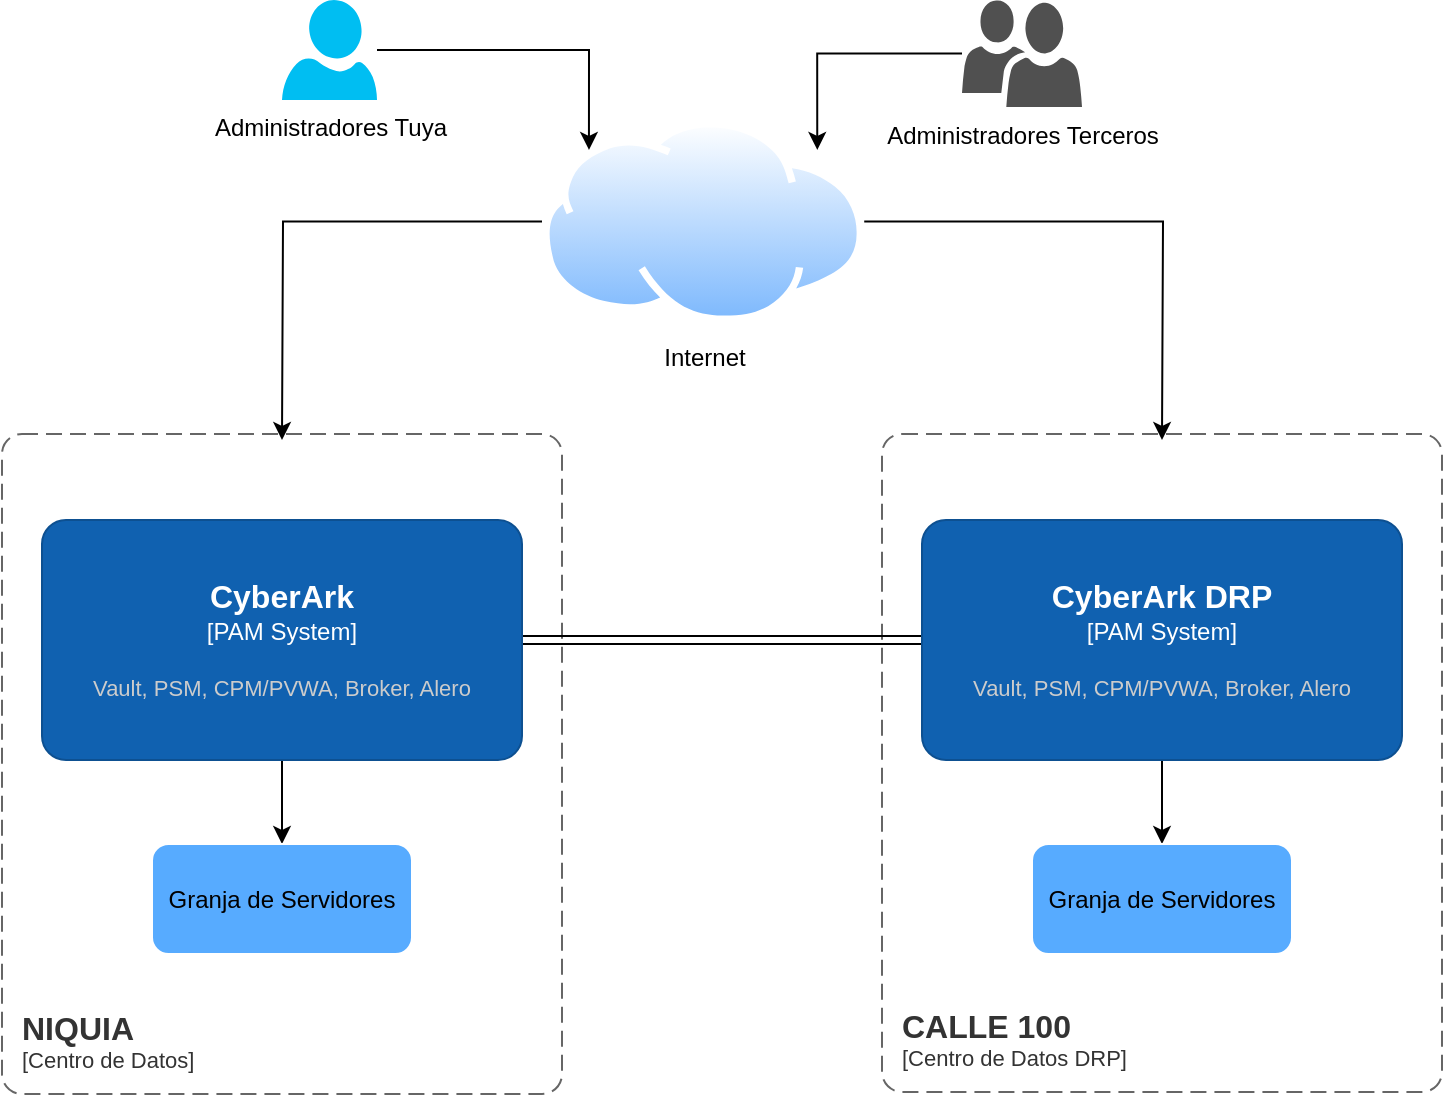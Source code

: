 <mxfile version="24.4.8" type="device">
  <diagram name="Página-1" id="BPDAZSUp_VcsSuV_Dy_n">
    <mxGraphModel dx="1034" dy="565" grid="0" gridSize="10" guides="1" tooltips="1" connect="1" arrows="1" fold="1" page="1" pageScale="1" pageWidth="827" pageHeight="1169" math="0" shadow="0">
      <root>
        <mxCell id="0" />
        <mxCell id="1" parent="0" />
        <object placeholders="1" c4Name="NIQUIA" c4Type="SystemScopeBoundary" c4Application="Centro de Datos" label="&lt;font style=&quot;font-size: 16px&quot;&gt;&lt;b&gt;&lt;div style=&quot;text-align: left&quot;&gt;%c4Name%&lt;/div&gt;&lt;/b&gt;&lt;/font&gt;&lt;div style=&quot;text-align: left&quot;&gt;[%c4Application%]&lt;/div&gt;" id="NDsPU6zunS6uXDpX5Iaf-1">
          <mxCell style="rounded=1;fontSize=11;whiteSpace=wrap;html=1;dashed=1;arcSize=20;fillColor=none;strokeColor=#666666;fontColor=#333333;labelBackgroundColor=none;align=left;verticalAlign=bottom;labelBorderColor=none;spacingTop=0;spacing=10;dashPattern=8 4;metaEdit=1;rotatable=0;perimeter=rectanglePerimeter;noLabel=0;labelPadding=0;allowArrows=0;connectable=0;expand=0;recursiveResize=0;editable=1;pointerEvents=0;absoluteArcSize=1;points=[[0.25,0,0],[0.5,0,0],[0.75,0,0],[1,0.25,0],[1,0.5,0],[1,0.75,0],[0.75,1,0],[0.5,1,0],[0.25,1,0],[0,0.75,0],[0,0.5,0],[0,0.25,0]];" parent="1" vertex="1">
            <mxGeometry x="80" y="307" width="280" height="330" as="geometry" />
          </mxCell>
        </object>
        <object placeholders="1" c4Name="CALLE 100 " c4Type="SystemScopeBoundary" c4Application="Centro de Datos DRP" label="&lt;font style=&quot;font-size: 16px&quot;&gt;&lt;b&gt;&lt;div style=&quot;text-align: left&quot;&gt;%c4Name%&lt;/div&gt;&lt;/b&gt;&lt;/font&gt;&lt;div style=&quot;text-align: left&quot;&gt;[%c4Application%]&lt;/div&gt;" id="NDsPU6zunS6uXDpX5Iaf-2">
          <mxCell style="rounded=1;fontSize=11;whiteSpace=wrap;html=1;dashed=1;arcSize=20;fillColor=none;strokeColor=#666666;fontColor=#333333;labelBackgroundColor=none;align=left;verticalAlign=bottom;labelBorderColor=none;spacingTop=0;spacing=10;dashPattern=8 4;metaEdit=1;rotatable=0;perimeter=rectanglePerimeter;noLabel=0;labelPadding=0;allowArrows=0;connectable=0;expand=0;recursiveResize=0;editable=1;pointerEvents=0;absoluteArcSize=1;points=[[0.25,0,0],[0.5,0,0],[0.75,0,0],[1,0.25,0],[1,0.5,0],[1,0.75,0],[0.75,1,0],[0.5,1,0],[0.25,1,0],[0,0.75,0],[0,0.5,0],[0,0.25,0]];" parent="1" vertex="1">
            <mxGeometry x="520" y="307" width="280" height="329" as="geometry" />
          </mxCell>
        </object>
        <mxCell id="NDsPU6zunS6uXDpX5Iaf-6" style="edgeStyle=orthogonalEdgeStyle;rounded=0;orthogonalLoop=1;jettySize=auto;html=1;exitX=1;exitY=0.5;exitDx=0;exitDy=0;exitPerimeter=0;shape=link;" parent="1" source="NDsPU6zunS6uXDpX5Iaf-3" target="NDsPU6zunS6uXDpX5Iaf-4" edge="1">
          <mxGeometry relative="1" as="geometry" />
        </mxCell>
        <mxCell id="NDsPU6zunS6uXDpX5Iaf-22" style="edgeStyle=orthogonalEdgeStyle;rounded=0;orthogonalLoop=1;jettySize=auto;html=1;exitX=0.5;exitY=1;exitDx=0;exitDy=0;exitPerimeter=0;elbow=vertical;" parent="1" source="NDsPU6zunS6uXDpX5Iaf-3" target="NDsPU6zunS6uXDpX5Iaf-20" edge="1">
          <mxGeometry relative="1" as="geometry" />
        </mxCell>
        <object placeholders="1" c4Name="CyberArk" c4Type="PAM System" c4Description="Vault, PSM, CPM/PVWA, Broker, Alero" label="&lt;font style=&quot;font-size: 16px&quot;&gt;&lt;b&gt;%c4Name%&lt;/b&gt;&lt;/font&gt;&lt;div&gt;[%c4Type%]&lt;/div&gt;&lt;br&gt;&lt;div&gt;&lt;font style=&quot;font-size: 11px&quot;&gt;&lt;font color=&quot;#cccccc&quot;&gt;%c4Description%&lt;/font&gt;&lt;/div&gt;" id="NDsPU6zunS6uXDpX5Iaf-3">
          <mxCell style="rounded=1;whiteSpace=wrap;html=1;labelBackgroundColor=none;fillColor=#1061B0;fontColor=#ffffff;align=center;arcSize=10;strokeColor=#0D5091;metaEdit=1;resizable=0;points=[[0.25,0,0],[0.5,0,0],[0.75,0,0],[1,0.25,0],[1,0.5,0],[1,0.75,0],[0.75,1,0],[0.5,1,0],[0.25,1,0],[0,0.75,0],[0,0.5,0],[0,0.25,0]];" parent="1" vertex="1">
            <mxGeometry x="100" y="350" width="240" height="120" as="geometry" />
          </mxCell>
        </object>
        <mxCell id="NDsPU6zunS6uXDpX5Iaf-12" style="rounded=0;orthogonalLoop=1;jettySize=auto;html=1;elbow=vertical;edgeStyle=orthogonalEdgeStyle;" parent="1" source="NDsPU6zunS6uXDpX5Iaf-11" edge="1">
          <mxGeometry relative="1" as="geometry">
            <mxPoint x="220" y="310" as="targetPoint" />
          </mxGeometry>
        </mxCell>
        <mxCell id="NDsPU6zunS6uXDpX5Iaf-24" style="edgeStyle=orthogonalEdgeStyle;rounded=0;orthogonalLoop=1;jettySize=auto;html=1;exitX=0.5;exitY=1;exitDx=0;exitDy=0;exitPerimeter=0;elbow=vertical;" parent="1" source="NDsPU6zunS6uXDpX5Iaf-4" target="NDsPU6zunS6uXDpX5Iaf-23" edge="1">
          <mxGeometry relative="1" as="geometry" />
        </mxCell>
        <object placeholders="1" c4Name="CyberArk DRP" c4Type="PAM System" c4Description="Vault, PSM, CPM/PVWA, Broker, Alero" label="&lt;font style=&quot;font-size: 16px&quot;&gt;&lt;b&gt;%c4Name%&lt;/b&gt;&lt;/font&gt;&lt;div&gt;[%c4Type%]&lt;/div&gt;&lt;br&gt;&lt;div&gt;&lt;font style=&quot;font-size: 11px&quot;&gt;&lt;font color=&quot;#cccccc&quot;&gt;%c4Description%&lt;/font&gt;&lt;/div&gt;" id="NDsPU6zunS6uXDpX5Iaf-4">
          <mxCell style="rounded=1;whiteSpace=wrap;html=1;labelBackgroundColor=none;fillColor=#1061B0;fontColor=#ffffff;align=center;arcSize=10;strokeColor=#0D5091;metaEdit=1;resizable=0;points=[[0.25,0,0],[0.5,0,0],[0.75,0,0],[1,0.25,0],[1,0.5,0],[1,0.75,0],[0.75,1,0],[0.5,1,0],[0.25,1,0],[0,0.75,0],[0,0.5,0],[0,0.25,0]];" parent="1" vertex="1">
            <mxGeometry x="540" y="350" width="240" height="120" as="geometry" />
          </mxCell>
        </object>
        <mxCell id="NDsPU6zunS6uXDpX5Iaf-13" style="edgeStyle=orthogonalEdgeStyle;rounded=0;orthogonalLoop=1;jettySize=auto;html=1;elbow=vertical;" parent="1" source="NDsPU6zunS6uXDpX5Iaf-11" edge="1">
          <mxGeometry relative="1" as="geometry">
            <mxPoint x="660" y="310" as="targetPoint" />
          </mxGeometry>
        </mxCell>
        <mxCell id="NDsPU6zunS6uXDpX5Iaf-11" value="Internet" style="image;aspect=fixed;perimeter=ellipsePerimeter;html=1;align=center;shadow=0;dashed=0;spacingTop=3;image=img/lib/active_directory/internet_cloud.svg;" parent="1" vertex="1">
          <mxGeometry x="350" y="150" width="161.11" height="101.5" as="geometry" />
        </mxCell>
        <mxCell id="NDsPU6zunS6uXDpX5Iaf-15" style="edgeStyle=orthogonalEdgeStyle;rounded=0;orthogonalLoop=1;jettySize=auto;html=1;entryX=0;entryY=0;entryDx=0;entryDy=0;elbow=vertical;" parent="1" source="NDsPU6zunS6uXDpX5Iaf-14" target="NDsPU6zunS6uXDpX5Iaf-11" edge="1">
          <mxGeometry relative="1" as="geometry" />
        </mxCell>
        <mxCell id="NDsPU6zunS6uXDpX5Iaf-14" value="Administradores Tuya" style="verticalLabelPosition=bottom;html=1;verticalAlign=top;align=center;strokeColor=none;fillColor=#00BEF2;shape=mxgraph.azure.user;" parent="1" vertex="1">
          <mxGeometry x="220" y="90" width="47.5" height="50" as="geometry" />
        </mxCell>
        <mxCell id="NDsPU6zunS6uXDpX5Iaf-16" value="Administradores Terceros" style="sketch=0;pointerEvents=1;shadow=0;dashed=0;html=1;strokeColor=none;labelPosition=center;verticalLabelPosition=bottom;verticalAlign=top;align=center;fillColor=#505050;shape=mxgraph.mscae.intune.user_group" parent="1" vertex="1">
          <mxGeometry x="560" y="90" width="60" height="53.5" as="geometry" />
        </mxCell>
        <mxCell id="NDsPU6zunS6uXDpX5Iaf-17" style="edgeStyle=orthogonalEdgeStyle;rounded=0;orthogonalLoop=1;jettySize=auto;html=1;entryX=1;entryY=0;entryDx=0;entryDy=0;elbow=vertical;" parent="1" source="NDsPU6zunS6uXDpX5Iaf-16" target="NDsPU6zunS6uXDpX5Iaf-11" edge="1">
          <mxGeometry relative="1" as="geometry" />
        </mxCell>
        <mxCell id="NDsPU6zunS6uXDpX5Iaf-20" value="Granja de Servidores" style="rounded=1;whiteSpace=wrap;html=1;fillColor=#57ABFF;strokeColor=#FFFFFF;" parent="1" vertex="1">
          <mxGeometry x="155" y="512" width="130" height="55" as="geometry" />
        </mxCell>
        <mxCell id="NDsPU6zunS6uXDpX5Iaf-23" value="Granja de Servidores" style="rounded=1;whiteSpace=wrap;html=1;fillColor=#57ABFF;strokeColor=#FFFFFF;" parent="1" vertex="1">
          <mxGeometry x="595" y="512" width="130" height="55" as="geometry" />
        </mxCell>
      </root>
    </mxGraphModel>
  </diagram>
</mxfile>
